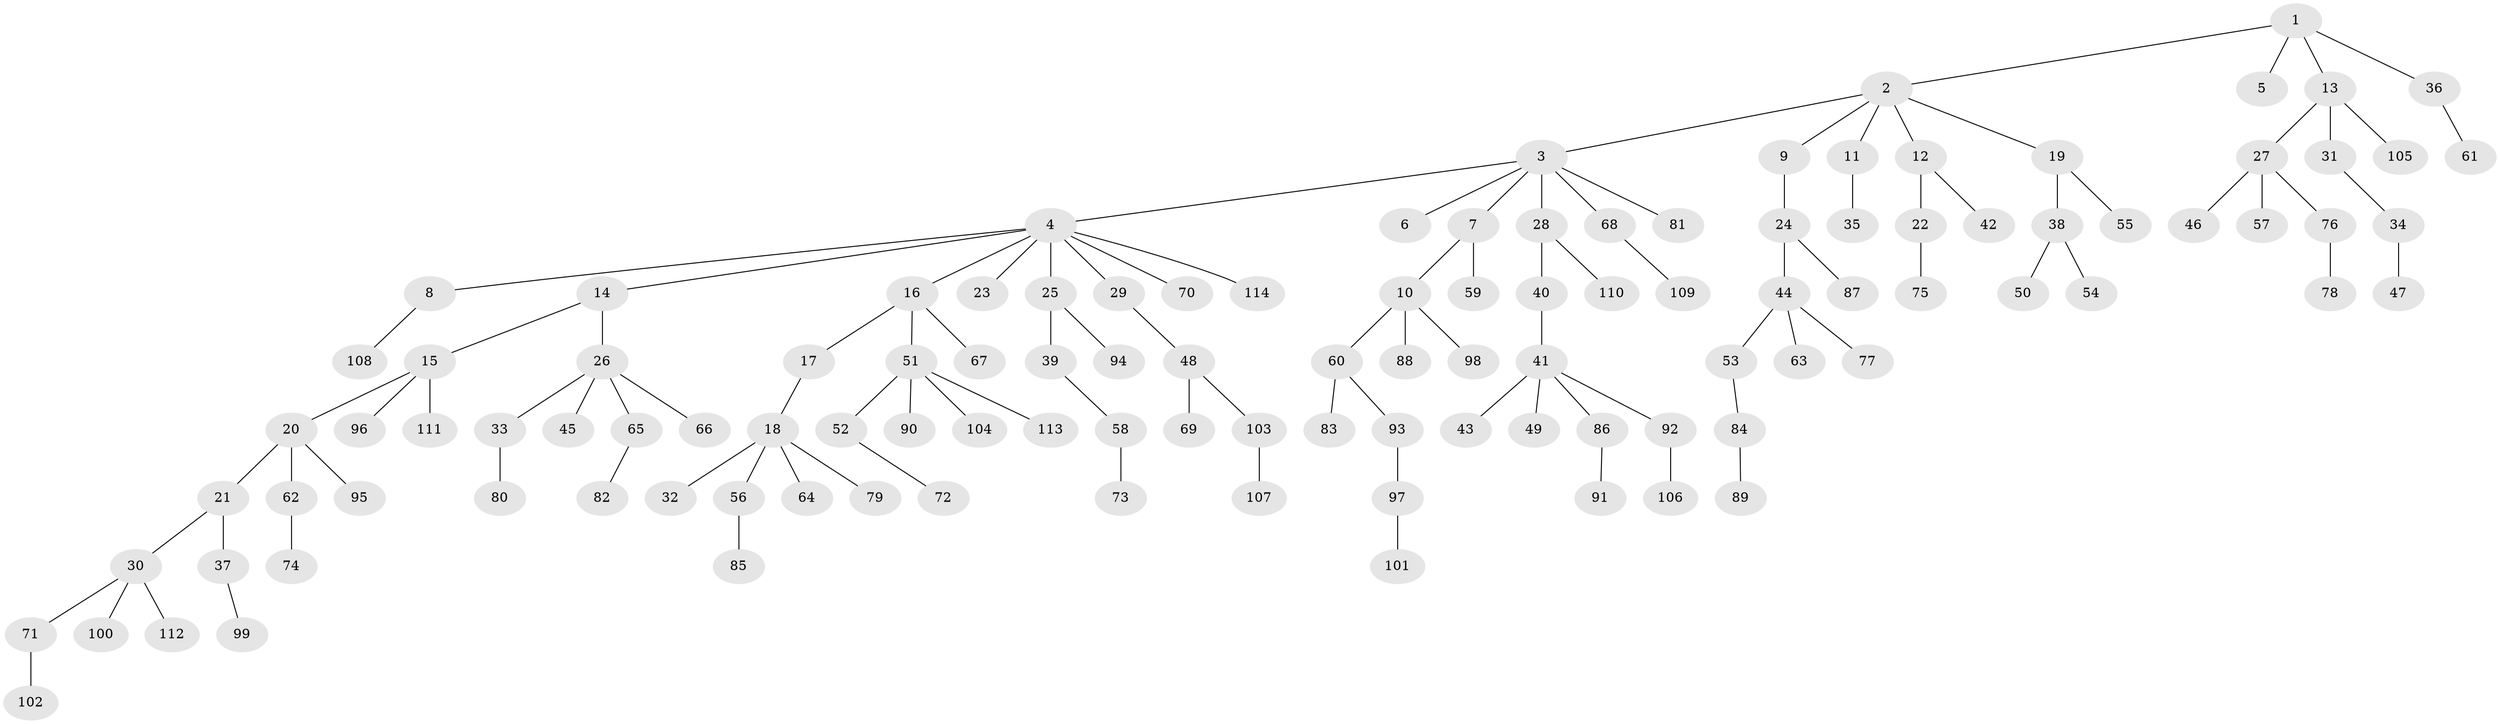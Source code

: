 // coarse degree distribution, {2: 0.3055555555555556, 6: 0.027777777777777776, 5: 0.05555555555555555, 3: 0.1388888888888889, 1: 0.4722222222222222}
// Generated by graph-tools (version 1.1) at 2025/51/03/04/25 22:51:34]
// undirected, 114 vertices, 113 edges
graph export_dot {
  node [color=gray90,style=filled];
  1;
  2;
  3;
  4;
  5;
  6;
  7;
  8;
  9;
  10;
  11;
  12;
  13;
  14;
  15;
  16;
  17;
  18;
  19;
  20;
  21;
  22;
  23;
  24;
  25;
  26;
  27;
  28;
  29;
  30;
  31;
  32;
  33;
  34;
  35;
  36;
  37;
  38;
  39;
  40;
  41;
  42;
  43;
  44;
  45;
  46;
  47;
  48;
  49;
  50;
  51;
  52;
  53;
  54;
  55;
  56;
  57;
  58;
  59;
  60;
  61;
  62;
  63;
  64;
  65;
  66;
  67;
  68;
  69;
  70;
  71;
  72;
  73;
  74;
  75;
  76;
  77;
  78;
  79;
  80;
  81;
  82;
  83;
  84;
  85;
  86;
  87;
  88;
  89;
  90;
  91;
  92;
  93;
  94;
  95;
  96;
  97;
  98;
  99;
  100;
  101;
  102;
  103;
  104;
  105;
  106;
  107;
  108;
  109;
  110;
  111;
  112;
  113;
  114;
  1 -- 2;
  1 -- 5;
  1 -- 13;
  1 -- 36;
  2 -- 3;
  2 -- 9;
  2 -- 11;
  2 -- 12;
  2 -- 19;
  3 -- 4;
  3 -- 6;
  3 -- 7;
  3 -- 28;
  3 -- 68;
  3 -- 81;
  4 -- 8;
  4 -- 14;
  4 -- 16;
  4 -- 23;
  4 -- 25;
  4 -- 29;
  4 -- 70;
  4 -- 114;
  7 -- 10;
  7 -- 59;
  8 -- 108;
  9 -- 24;
  10 -- 60;
  10 -- 88;
  10 -- 98;
  11 -- 35;
  12 -- 22;
  12 -- 42;
  13 -- 27;
  13 -- 31;
  13 -- 105;
  14 -- 15;
  14 -- 26;
  15 -- 20;
  15 -- 96;
  15 -- 111;
  16 -- 17;
  16 -- 51;
  16 -- 67;
  17 -- 18;
  18 -- 32;
  18 -- 56;
  18 -- 64;
  18 -- 79;
  19 -- 38;
  19 -- 55;
  20 -- 21;
  20 -- 62;
  20 -- 95;
  21 -- 30;
  21 -- 37;
  22 -- 75;
  24 -- 44;
  24 -- 87;
  25 -- 39;
  25 -- 94;
  26 -- 33;
  26 -- 45;
  26 -- 65;
  26 -- 66;
  27 -- 46;
  27 -- 57;
  27 -- 76;
  28 -- 40;
  28 -- 110;
  29 -- 48;
  30 -- 71;
  30 -- 100;
  30 -- 112;
  31 -- 34;
  33 -- 80;
  34 -- 47;
  36 -- 61;
  37 -- 99;
  38 -- 50;
  38 -- 54;
  39 -- 58;
  40 -- 41;
  41 -- 43;
  41 -- 49;
  41 -- 86;
  41 -- 92;
  44 -- 53;
  44 -- 63;
  44 -- 77;
  48 -- 69;
  48 -- 103;
  51 -- 52;
  51 -- 90;
  51 -- 104;
  51 -- 113;
  52 -- 72;
  53 -- 84;
  56 -- 85;
  58 -- 73;
  60 -- 83;
  60 -- 93;
  62 -- 74;
  65 -- 82;
  68 -- 109;
  71 -- 102;
  76 -- 78;
  84 -- 89;
  86 -- 91;
  92 -- 106;
  93 -- 97;
  97 -- 101;
  103 -- 107;
}
